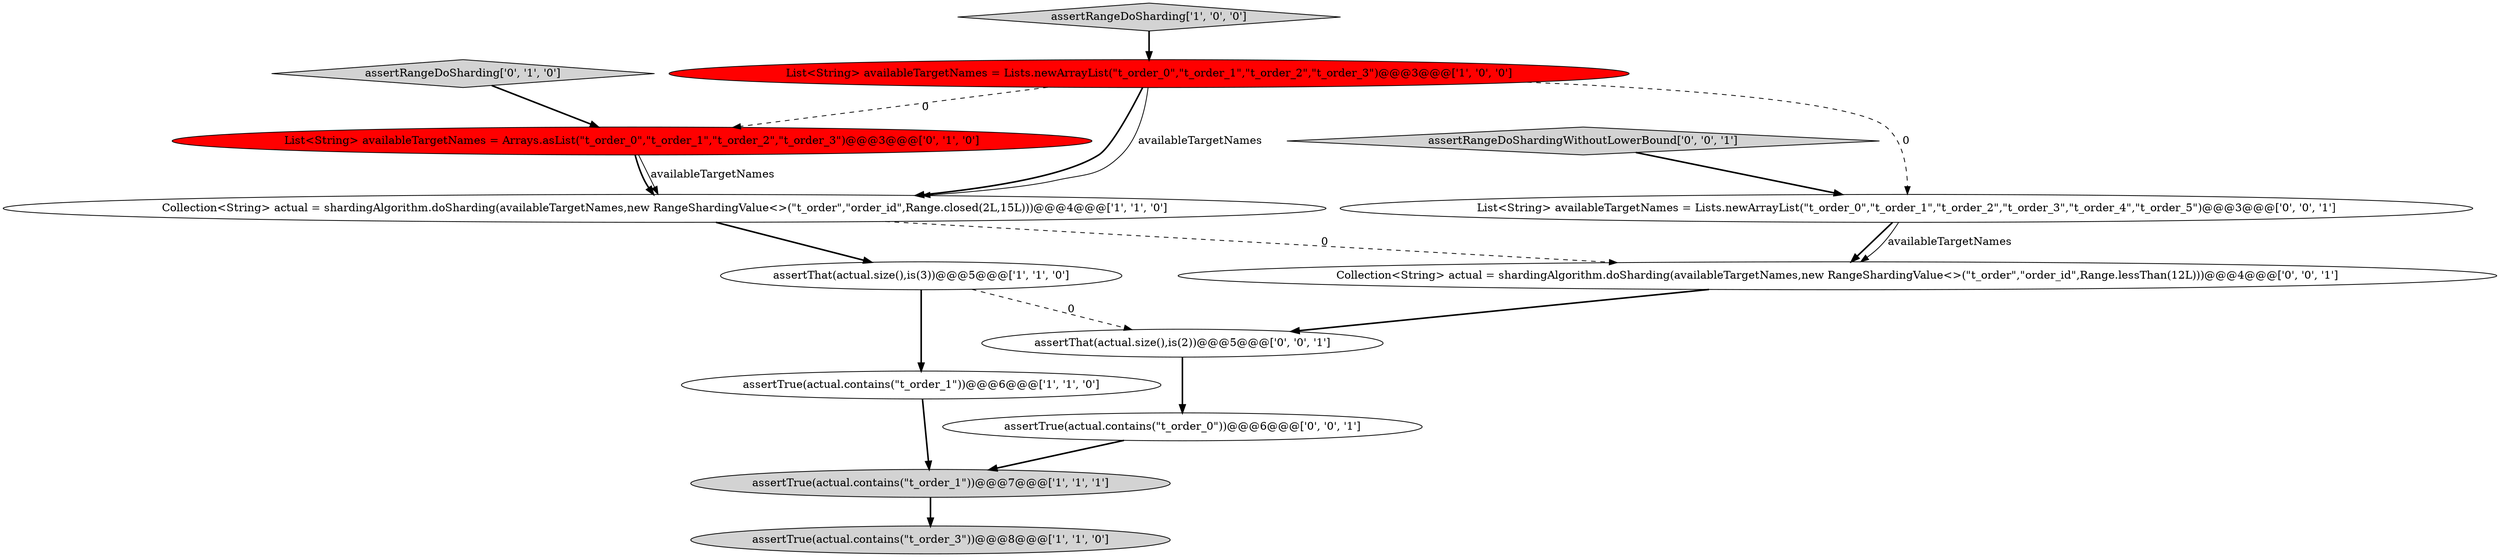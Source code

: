 digraph {
12 [style = filled, label = "assertTrue(actual.contains(\"t_order_0\"))@@@6@@@['0', '0', '1']", fillcolor = white, shape = ellipse image = "AAA0AAABBB3BBB"];
5 [style = filled, label = "assertTrue(actual.contains(\"t_order_3\"))@@@8@@@['1', '1', '0']", fillcolor = lightgray, shape = ellipse image = "AAA0AAABBB1BBB"];
7 [style = filled, label = "List<String> availableTargetNames = Arrays.asList(\"t_order_0\",\"t_order_1\",\"t_order_2\",\"t_order_3\")@@@3@@@['0', '1', '0']", fillcolor = red, shape = ellipse image = "AAA1AAABBB2BBB"];
10 [style = filled, label = "Collection<String> actual = shardingAlgorithm.doSharding(availableTargetNames,new RangeShardingValue<>(\"t_order\",\"order_id\",Range.lessThan(12L)))@@@4@@@['0', '0', '1']", fillcolor = white, shape = ellipse image = "AAA0AAABBB3BBB"];
0 [style = filled, label = "assertThat(actual.size(),is(3))@@@5@@@['1', '1', '0']", fillcolor = white, shape = ellipse image = "AAA0AAABBB1BBB"];
6 [style = filled, label = "Collection<String> actual = shardingAlgorithm.doSharding(availableTargetNames,new RangeShardingValue<>(\"t_order\",\"order_id\",Range.closed(2L,15L)))@@@4@@@['1', '1', '0']", fillcolor = white, shape = ellipse image = "AAA0AAABBB1BBB"];
1 [style = filled, label = "assertRangeDoSharding['1', '0', '0']", fillcolor = lightgray, shape = diamond image = "AAA0AAABBB1BBB"];
13 [style = filled, label = "assertRangeDoShardingWithoutLowerBound['0', '0', '1']", fillcolor = lightgray, shape = diamond image = "AAA0AAABBB3BBB"];
2 [style = filled, label = "assertTrue(actual.contains(\"t_order_1\"))@@@7@@@['1', '1', '1']", fillcolor = lightgray, shape = ellipse image = "AAA0AAABBB1BBB"];
3 [style = filled, label = "List<String> availableTargetNames = Lists.newArrayList(\"t_order_0\",\"t_order_1\",\"t_order_2\",\"t_order_3\")@@@3@@@['1', '0', '0']", fillcolor = red, shape = ellipse image = "AAA1AAABBB1BBB"];
4 [style = filled, label = "assertTrue(actual.contains(\"t_order_1\"))@@@6@@@['1', '1', '0']", fillcolor = white, shape = ellipse image = "AAA0AAABBB1BBB"];
8 [style = filled, label = "assertRangeDoSharding['0', '1', '0']", fillcolor = lightgray, shape = diamond image = "AAA0AAABBB2BBB"];
9 [style = filled, label = "List<String> availableTargetNames = Lists.newArrayList(\"t_order_0\",\"t_order_1\",\"t_order_2\",\"t_order_3\",\"t_order_4\",\"t_order_5\")@@@3@@@['0', '0', '1']", fillcolor = white, shape = ellipse image = "AAA0AAABBB3BBB"];
11 [style = filled, label = "assertThat(actual.size(),is(2))@@@5@@@['0', '0', '1']", fillcolor = white, shape = ellipse image = "AAA0AAABBB3BBB"];
1->3 [style = bold, label=""];
8->7 [style = bold, label=""];
3->6 [style = bold, label=""];
12->2 [style = bold, label=""];
3->6 [style = solid, label="availableTargetNames"];
11->12 [style = bold, label=""];
6->0 [style = bold, label=""];
13->9 [style = bold, label=""];
4->2 [style = bold, label=""];
6->10 [style = dashed, label="0"];
9->10 [style = bold, label=""];
0->11 [style = dashed, label="0"];
3->9 [style = dashed, label="0"];
0->4 [style = bold, label=""];
9->10 [style = solid, label="availableTargetNames"];
3->7 [style = dashed, label="0"];
7->6 [style = bold, label=""];
2->5 [style = bold, label=""];
7->6 [style = solid, label="availableTargetNames"];
10->11 [style = bold, label=""];
}
